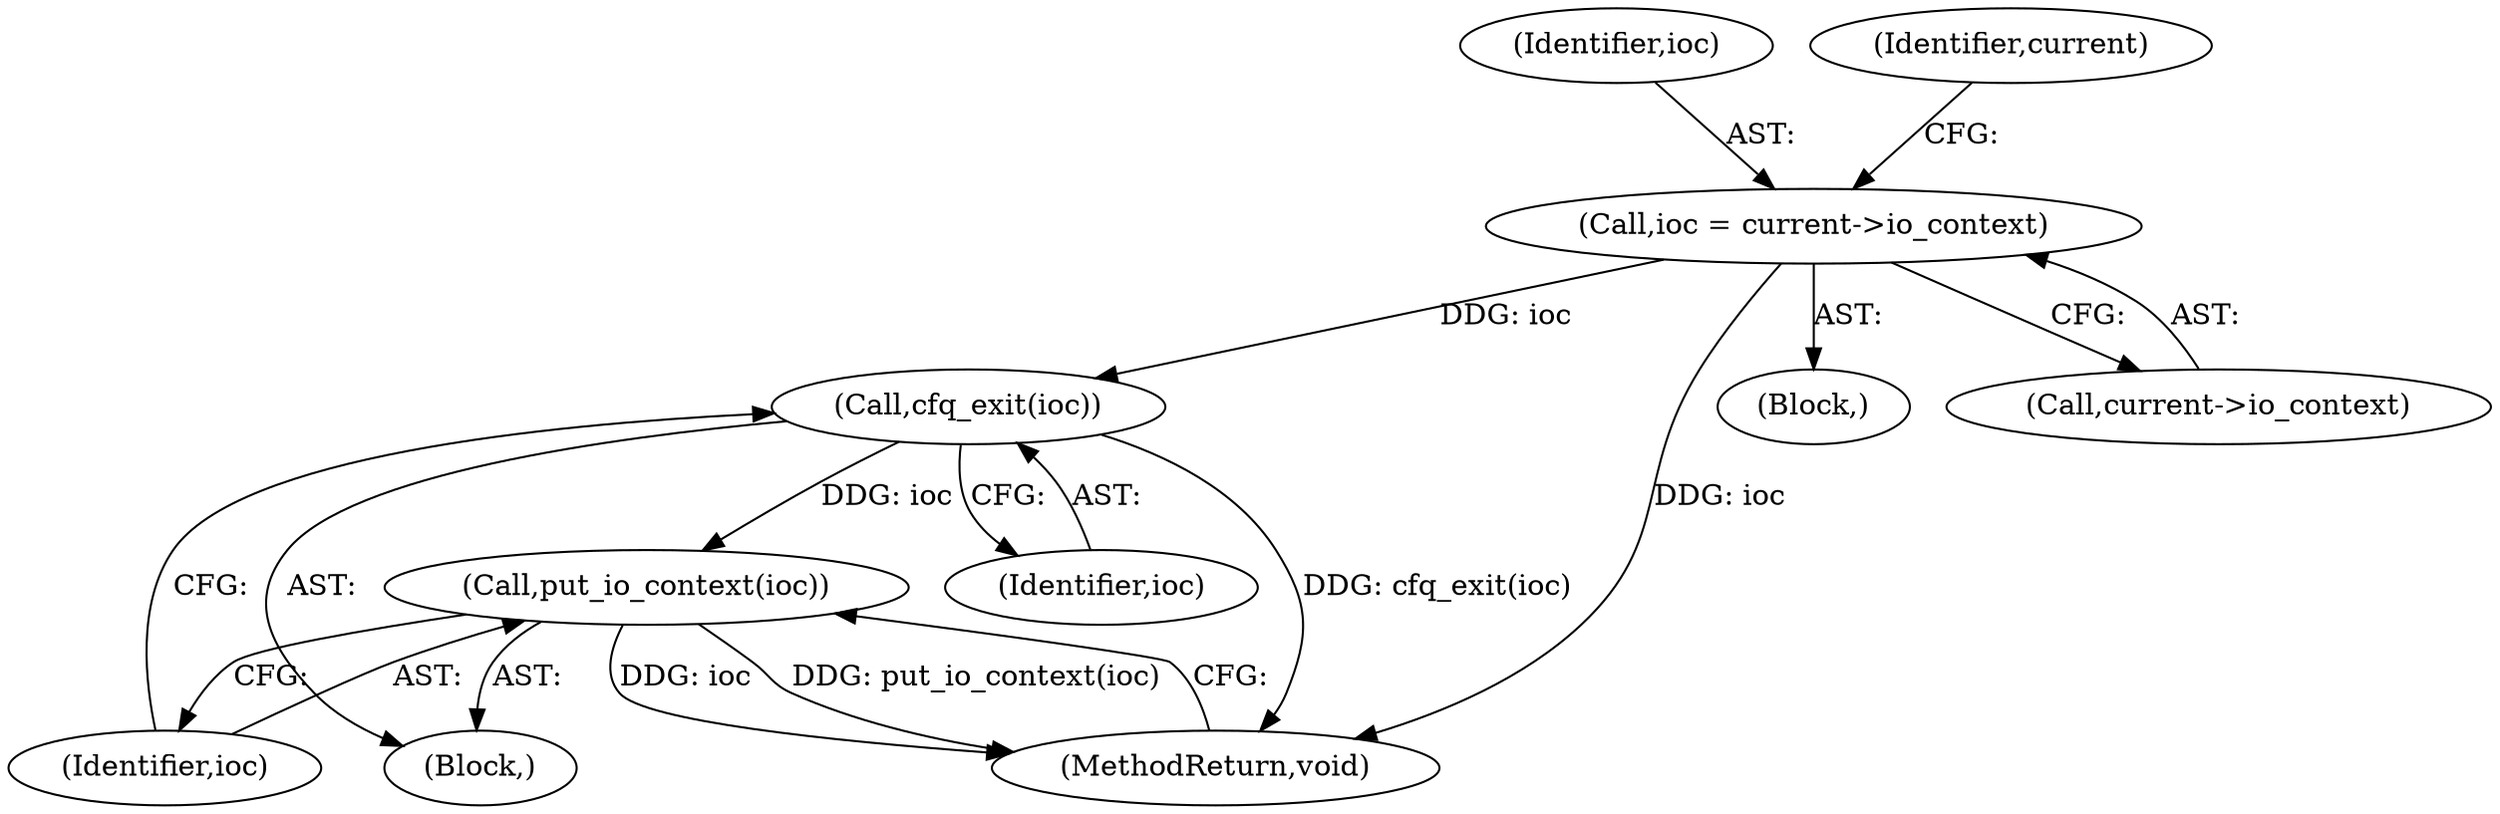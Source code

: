 digraph "1_linux_61cc74fbb87af6aa551a06a370590c9bc07e29d9@pointer" {
"1000139" [label="(Call,cfq_exit(ioc))"];
"1000106" [label="(Call,ioc = current->io_context)"];
"1000141" [label="(Call,put_io_context(ioc))"];
"1000107" [label="(Identifier,ioc)"];
"1000141" [label="(Call,put_io_context(ioc))"];
"1000113" [label="(Identifier,current)"];
"1000142" [label="(Identifier,ioc)"];
"1000143" [label="(MethodReturn,void)"];
"1000140" [label="(Identifier,ioc)"];
"1000106" [label="(Call,ioc = current->io_context)"];
"1000102" [label="(Block,)"];
"1000108" [label="(Call,current->io_context)"];
"1000139" [label="(Call,cfq_exit(ioc))"];
"1000124" [label="(Block,)"];
"1000139" -> "1000124"  [label="AST: "];
"1000139" -> "1000140"  [label="CFG: "];
"1000140" -> "1000139"  [label="AST: "];
"1000142" -> "1000139"  [label="CFG: "];
"1000139" -> "1000143"  [label="DDG: cfq_exit(ioc)"];
"1000106" -> "1000139"  [label="DDG: ioc"];
"1000139" -> "1000141"  [label="DDG: ioc"];
"1000106" -> "1000102"  [label="AST: "];
"1000106" -> "1000108"  [label="CFG: "];
"1000107" -> "1000106"  [label="AST: "];
"1000108" -> "1000106"  [label="AST: "];
"1000113" -> "1000106"  [label="CFG: "];
"1000106" -> "1000143"  [label="DDG: ioc"];
"1000141" -> "1000124"  [label="AST: "];
"1000141" -> "1000142"  [label="CFG: "];
"1000142" -> "1000141"  [label="AST: "];
"1000143" -> "1000141"  [label="CFG: "];
"1000141" -> "1000143"  [label="DDG: ioc"];
"1000141" -> "1000143"  [label="DDG: put_io_context(ioc)"];
}
